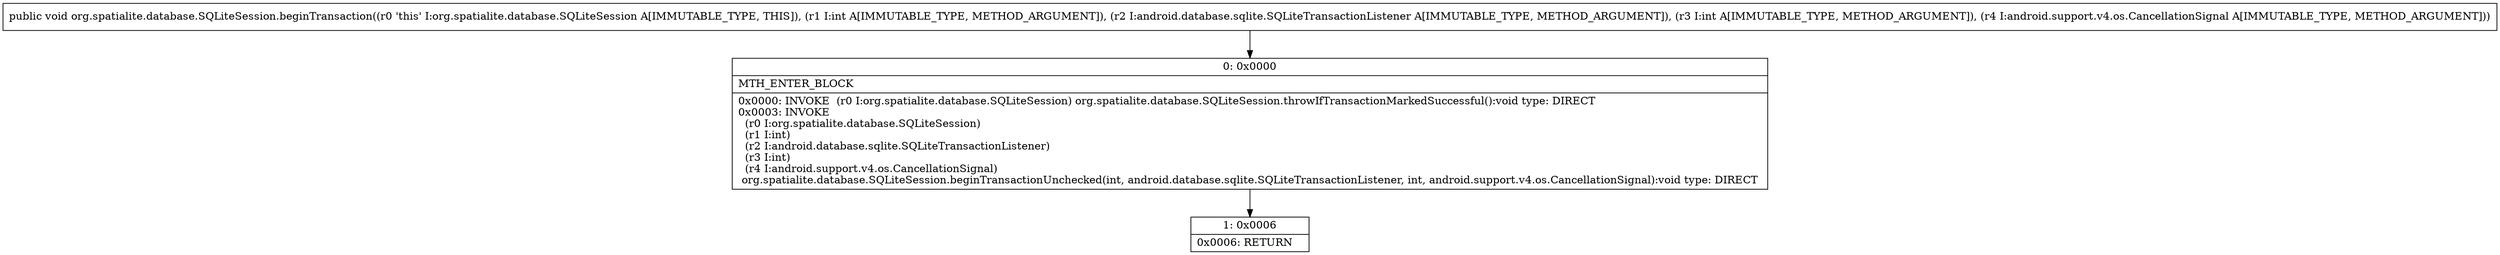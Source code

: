 digraph "CFG fororg.spatialite.database.SQLiteSession.beginTransaction(ILandroid\/database\/sqlite\/SQLiteTransactionListener;ILandroid\/support\/v4\/os\/CancellationSignal;)V" {
Node_0 [shape=record,label="{0\:\ 0x0000|MTH_ENTER_BLOCK\l|0x0000: INVOKE  (r0 I:org.spatialite.database.SQLiteSession) org.spatialite.database.SQLiteSession.throwIfTransactionMarkedSuccessful():void type: DIRECT \l0x0003: INVOKE  \l  (r0 I:org.spatialite.database.SQLiteSession)\l  (r1 I:int)\l  (r2 I:android.database.sqlite.SQLiteTransactionListener)\l  (r3 I:int)\l  (r4 I:android.support.v4.os.CancellationSignal)\l org.spatialite.database.SQLiteSession.beginTransactionUnchecked(int, android.database.sqlite.SQLiteTransactionListener, int, android.support.v4.os.CancellationSignal):void type: DIRECT \l}"];
Node_1 [shape=record,label="{1\:\ 0x0006|0x0006: RETURN   \l}"];
MethodNode[shape=record,label="{public void org.spatialite.database.SQLiteSession.beginTransaction((r0 'this' I:org.spatialite.database.SQLiteSession A[IMMUTABLE_TYPE, THIS]), (r1 I:int A[IMMUTABLE_TYPE, METHOD_ARGUMENT]), (r2 I:android.database.sqlite.SQLiteTransactionListener A[IMMUTABLE_TYPE, METHOD_ARGUMENT]), (r3 I:int A[IMMUTABLE_TYPE, METHOD_ARGUMENT]), (r4 I:android.support.v4.os.CancellationSignal A[IMMUTABLE_TYPE, METHOD_ARGUMENT])) }"];
MethodNode -> Node_0;
Node_0 -> Node_1;
}

